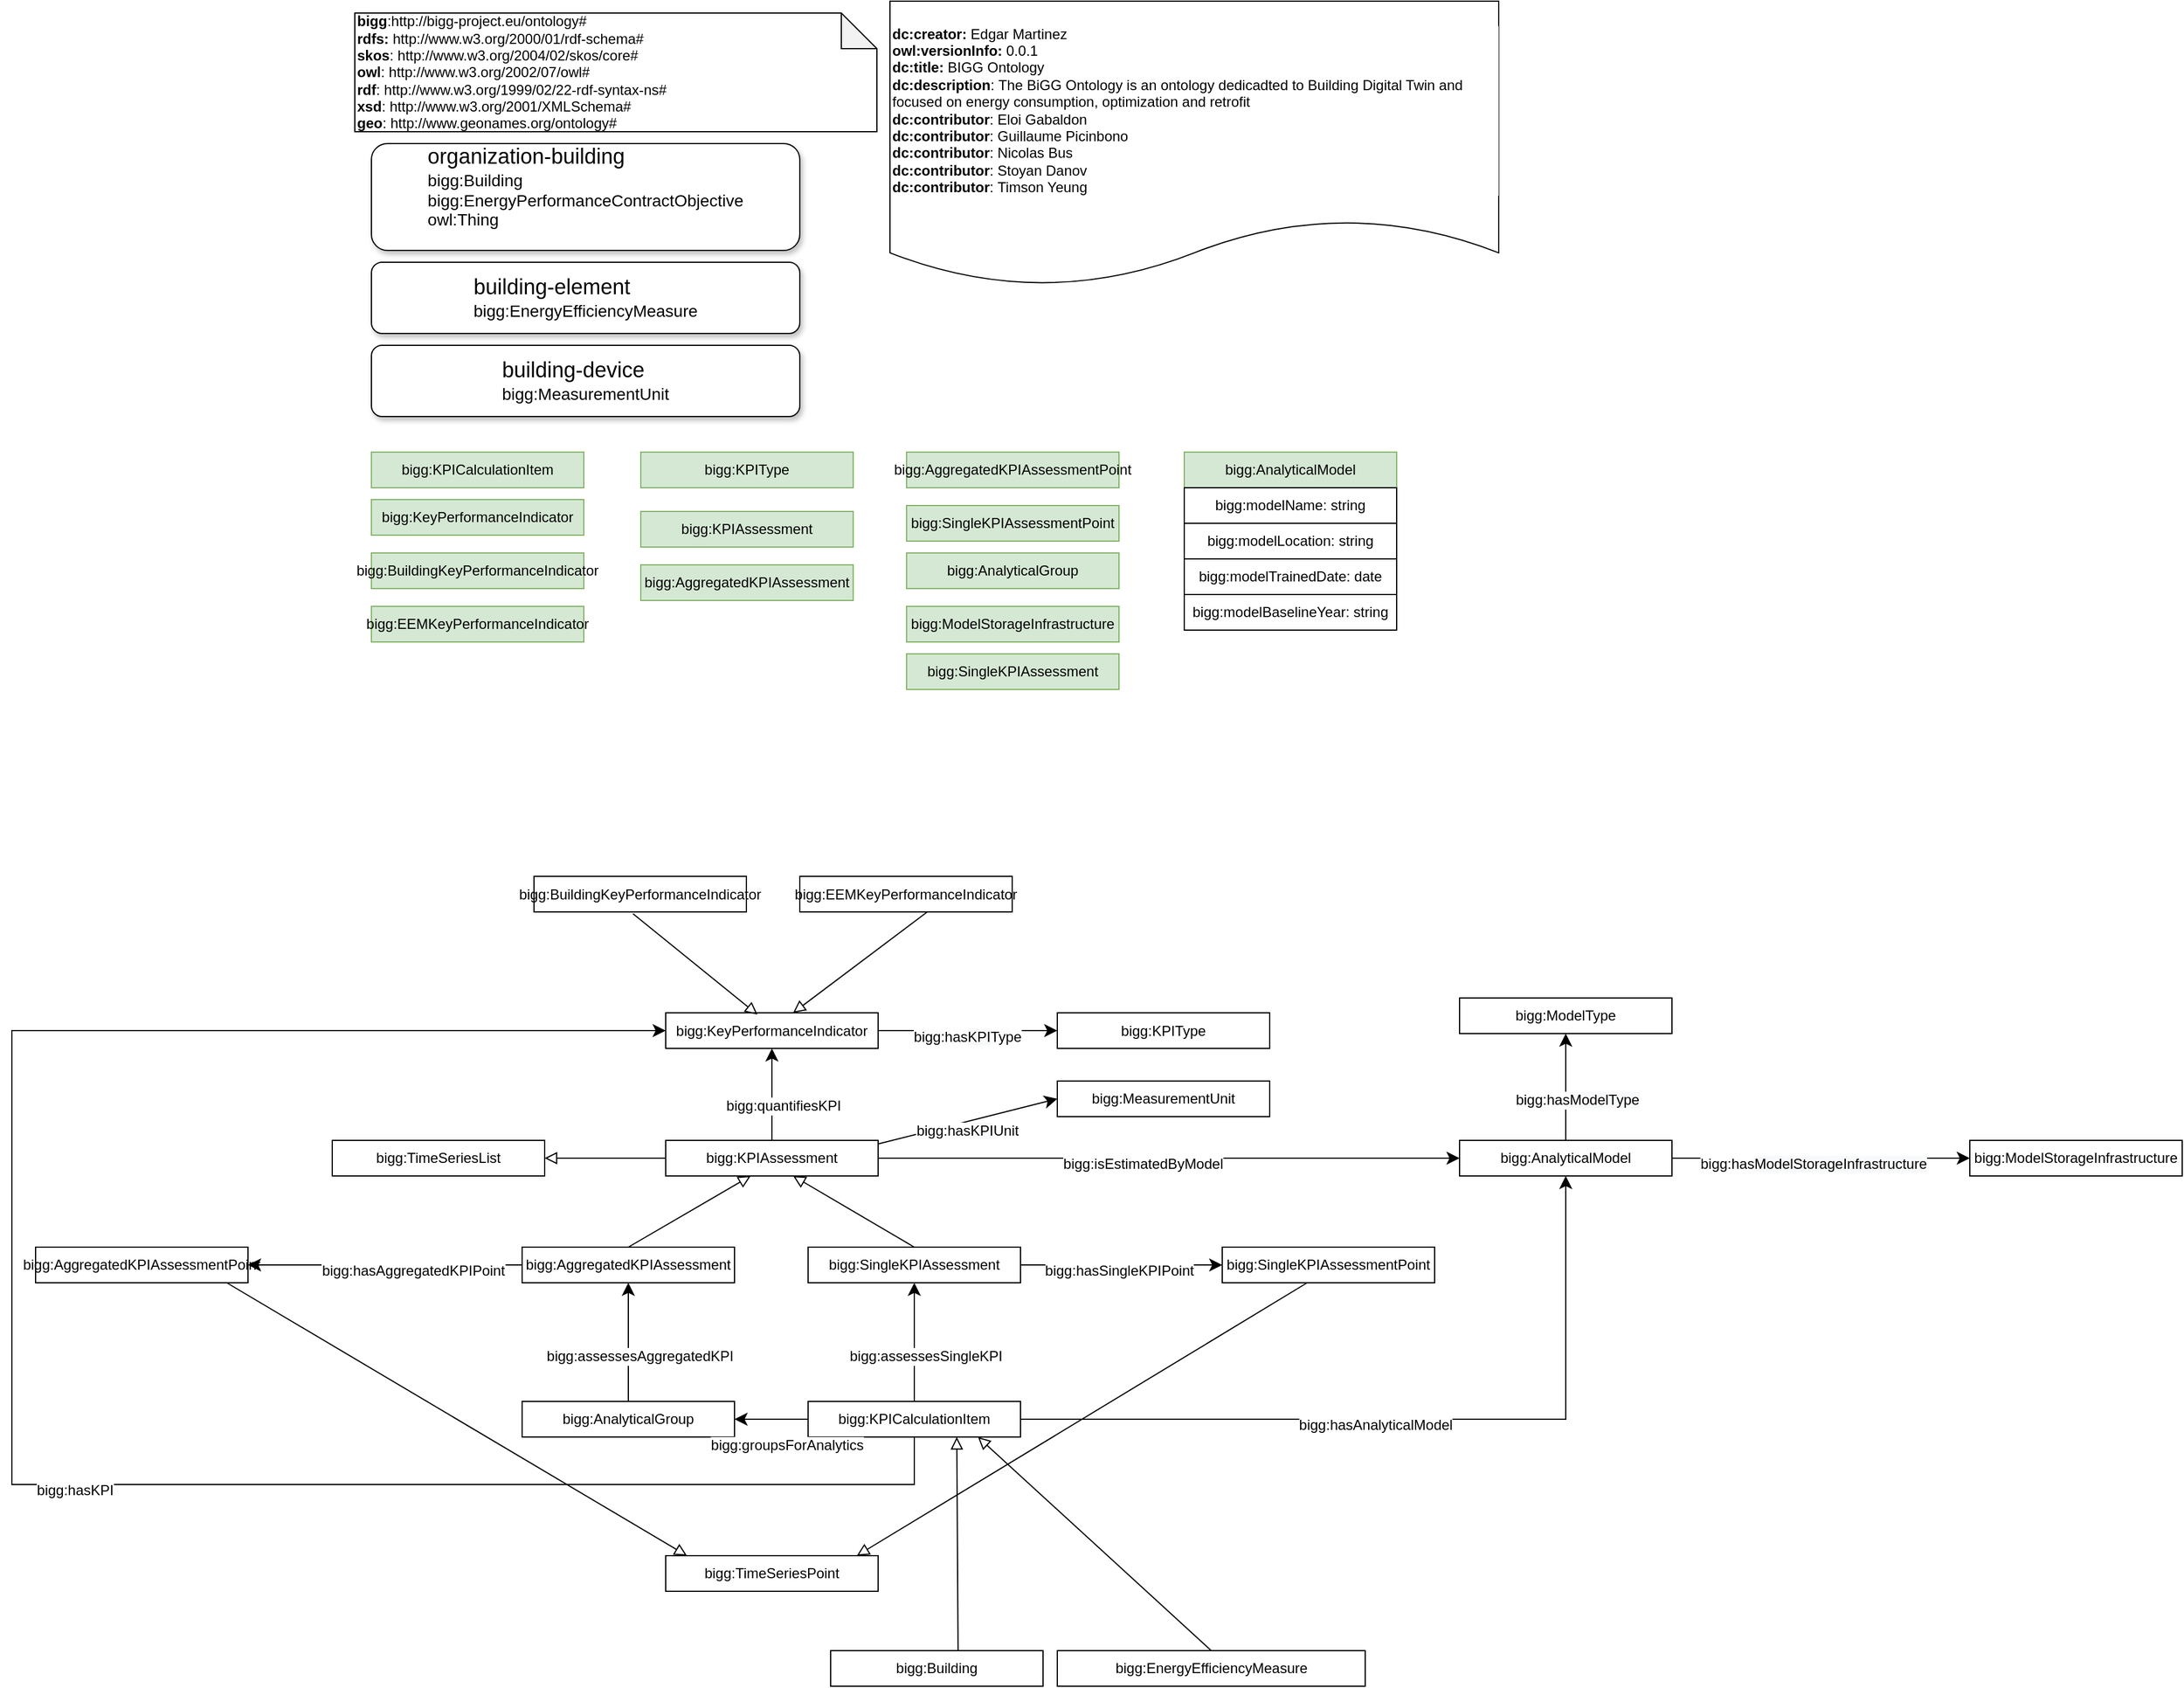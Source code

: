 <mxfile version="20.3.0" type="device"><diagram id="xN5c13emSfbrc5WPA_zT" name="Page-1"><mxGraphModel dx="1933" dy="2021" grid="1" gridSize="10" guides="1" tooltips="1" connect="1" arrows="1" fold="1" page="1" pageScale="1" pageWidth="827" pageHeight="1169" math="0" shadow="0"><root><mxCell id="0"/><mxCell id="1" parent="0"/><mxCell id="2" value="&lt;div&gt;&lt;b&gt;bigg&lt;/b&gt;:http://bigg-project.eu/ontology#&lt;/div&gt;&lt;div&gt;&lt;/div&gt;&lt;b&gt;rdfs:&lt;/b&gt; http://www.w3.org/2000/01/rdf-schema#&lt;br&gt;&lt;div&gt;&lt;span style=&quot;background-color: initial;&quot;&gt;&lt;b&gt;skos&lt;/b&gt;: http://www.w3.org/2004/02/skos/core#&lt;/span&gt;&lt;br&gt;&lt;/div&gt;&lt;div&gt;&lt;b&gt;owl&lt;/b&gt;: http://www.w3.org/2002/07/owl#&lt;/div&gt;&lt;div&gt;&lt;span style=&quot;background-color: initial;&quot;&gt;&lt;b&gt;rdf&lt;/b&gt;: http://www.w3.org/1999/02/22-rdf-syntax-ns#&lt;/span&gt;&lt;br&gt;&lt;/div&gt;&lt;div&gt;&lt;b&gt;xsd&lt;/b&gt;: http://www.w3.org/2001/XMLSchema#&lt;/div&gt;&lt;div&gt;&lt;span style=&quot;background-color: initial;&quot;&gt;&lt;b&gt;geo&lt;/b&gt;: http://www.geonames.org/ontology#&lt;/span&gt;&lt;/div&gt;" style="shape=note;whiteSpace=wrap;html=1;backgroundOutline=1;darkOpacity=0.05;align=left;" parent="1" vertex="1"><mxGeometry x="-51" y="-60" width="440" height="100" as="geometry"/></mxCell><mxCell id="3" value="&lt;div&gt;&lt;b&gt;dc:creator:&lt;/b&gt;&amp;nbsp;Edgar Martinez&lt;/div&gt;&lt;div&gt;&lt;b&gt;owl:versionInfo:&lt;/b&gt; 0.0.1&lt;/div&gt;&lt;div&gt;&lt;b&gt;dc:title:&lt;/b&gt;&amp;nbsp;BIGG Ontology&lt;/div&gt;&lt;div&gt;&lt;b&gt;dc:description&lt;/b&gt;:&amp;nbsp;The BiGG Ontology is an ontology dedicadted to Building Digital Twin and focused on energy consumption, optimization and retrofit&lt;/div&gt;&lt;div&gt;&lt;b&gt;dc:contributor&lt;/b&gt;:&amp;nbsp;Eloi Gabaldon&lt;/div&gt;&lt;div&gt;&lt;b&gt;dc:contributor&lt;/b&gt;:&amp;nbsp;Guillaume Picinbono&lt;br&gt;&lt;/div&gt;&lt;div&gt;&lt;b&gt;dc:contributor&lt;/b&gt;:&amp;nbsp;&lt;span style=&quot;background-color: rgb(255, 255, 255);&quot;&gt;Nicolas Bus&lt;br&gt;&lt;/span&gt;&lt;/div&gt;&lt;div&gt;&lt;span style=&quot;background-color: rgb(255, 255, 255);&quot;&gt;&lt;b&gt;dc:contributor&lt;/b&gt;:&amp;nbsp;Stoyan Danov&lt;br&gt;&lt;/span&gt;&lt;/div&gt;&lt;div&gt;&lt;span style=&quot;background-color: rgb(255, 255, 255);&quot;&gt;&lt;b&gt;dc:contributor&lt;/b&gt;:&amp;nbsp;Timson Yeung&lt;/span&gt;&lt;/div&gt;" style="shape=document;whiteSpace=wrap;html=1;boundedLbl=1;labelBackgroundColor=#ffffff;strokeColor=#000000;fontSize=12;fontColor=#000000;size=0.233;align=left;" parent="1" vertex="1"><mxGeometry x="400" y="-70" width="513" height="240" as="geometry"/></mxCell><mxCell id="48" value="bigg:KPICalculationItem" style="rounded=0;whiteSpace=wrap;html=1;snapToPoint=1;points=[[0.1,0],[0.2,0],[0.3,0],[0.4,0],[0.5,0],[0.6,0],[0.7,0],[0.8,0],[0.9,0],[0,0.1],[0,0.3],[0,0.5],[0,0.7],[0,0.9],[0.1,1],[0.2,1],[0.3,1],[0.4,1],[0.5,1],[0.6,1],[0.7,1],[0.8,1],[0.9,1],[1,0.1],[1,0.3],[1,0.5],[1,0.7],[1,0.9]];fillColor=#d5e8d4;strokeColor=#82b366;" parent="1" vertex="1"><mxGeometry x="-37" y="310.0" width="179" height="30" as="geometry"/></mxCell><mxCell id="138" value="bigg:AnalyticalGroup" style="rounded=0;whiteSpace=wrap;html=1;snapToPoint=1;points=[[0.1,0],[0.2,0],[0.3,0],[0.4,0],[0.5,0],[0.6,0],[0.7,0],[0.8,0],[0.9,0],[0,0.1],[0,0.3],[0,0.5],[0,0.7],[0,0.9],[0.1,1],[0.2,1],[0.3,1],[0.4,1],[0.5,1],[0.6,1],[0.7,1],[0.8,1],[0.9,1],[1,0.1],[1,0.3],[1,0.5],[1,0.7],[1,0.9]];fillColor=#d5e8d4;strokeColor=#82b366;" parent="1" vertex="1"><mxGeometry x="414" y="395" width="179" height="30" as="geometry"/></mxCell><mxCell id="139" value="bigg:KPIAssessment" style="rounded=0;whiteSpace=wrap;html=1;snapToPoint=1;points=[[0.1,0],[0.2,0],[0.3,0],[0.4,0],[0.5,0],[0.6,0],[0.7,0],[0.8,0],[0.9,0],[0,0.1],[0,0.3],[0,0.5],[0,0.7],[0,0.9],[0.1,1],[0.2,1],[0.3,1],[0.4,1],[0.5,1],[0.6,1],[0.7,1],[0.8,1],[0.9,1],[1,0.1],[1,0.3],[1,0.5],[1,0.7],[1,0.9]];fillColor=#d5e8d4;strokeColor=#82b366;" parent="1" vertex="1"><mxGeometry x="190" y="360" width="179" height="30" as="geometry"/></mxCell><mxCell id="140" value="bigg:AggregatedKPIAssessment" style="rounded=0;whiteSpace=wrap;html=1;snapToPoint=1;points=[[0.1,0],[0.2,0],[0.3,0],[0.4,0],[0.5,0],[0.6,0],[0.7,0],[0.8,0],[0.9,0],[0,0.1],[0,0.3],[0,0.5],[0,0.7],[0,0.9],[0.1,1],[0.2,1],[0.3,1],[0.4,1],[0.5,1],[0.6,1],[0.7,1],[0.8,1],[0.9,1],[1,0.1],[1,0.3],[1,0.5],[1,0.7],[1,0.9]];fillColor=#d5e8d4;strokeColor=#82b366;" parent="1" vertex="1"><mxGeometry x="190" y="405" width="179" height="30" as="geometry"/></mxCell><mxCell id="141" value="bigg:SingleKPIAssessment" style="rounded=0;whiteSpace=wrap;html=1;snapToPoint=1;points=[[0.1,0],[0.2,0],[0.3,0],[0.4,0],[0.5,0],[0.6,0],[0.7,0],[0.8,0],[0.9,0],[0,0.1],[0,0.3],[0,0.5],[0,0.7],[0,0.9],[0.1,1],[0.2,1],[0.3,1],[0.4,1],[0.5,1],[0.6,1],[0.7,1],[0.8,1],[0.9,1],[1,0.1],[1,0.3],[1,0.5],[1,0.7],[1,0.9]];fillColor=#d5e8d4;strokeColor=#82b366;" parent="1" vertex="1"><mxGeometry x="414" y="480" width="179" height="30" as="geometry"/></mxCell><mxCell id="142" value="bigg:AggregatedKPIAssessmentPoint" style="rounded=0;whiteSpace=wrap;html=1;snapToPoint=1;points=[[0.1,0],[0.2,0],[0.3,0],[0.4,0],[0.5,0],[0.6,0],[0.7,0],[0.8,0],[0.9,0],[0,0.1],[0,0.3],[0,0.5],[0,0.7],[0,0.9],[0.1,1],[0.2,1],[0.3,1],[0.4,1],[0.5,1],[0.6,1],[0.7,1],[0.8,1],[0.9,1],[1,0.1],[1,0.3],[1,0.5],[1,0.7],[1,0.9]];fillColor=#d5e8d4;strokeColor=#82b366;" parent="1" vertex="1"><mxGeometry x="414" y="310" width="179" height="30" as="geometry"/></mxCell><mxCell id="143" value="bigg:SingleKPIAssessmentPoint" style="rounded=0;whiteSpace=wrap;html=1;snapToPoint=1;points=[[0.1,0],[0.2,0],[0.3,0],[0.4,0],[0.5,0],[0.6,0],[0.7,0],[0.8,0],[0.9,0],[0,0.1],[0,0.3],[0,0.5],[0,0.7],[0,0.9],[0.1,1],[0.2,1],[0.3,1],[0.4,1],[0.5,1],[0.6,1],[0.7,1],[0.8,1],[0.9,1],[1,0.1],[1,0.3],[1,0.5],[1,0.7],[1,0.9]];fillColor=#d5e8d4;strokeColor=#82b366;" parent="1" vertex="1"><mxGeometry x="414" y="355" width="179" height="30" as="geometry"/></mxCell><mxCell id="144" value="bigg:AnalyticalModel" style="rounded=0;whiteSpace=wrap;html=1;snapToPoint=1;points=[[0.1,0],[0.2,0],[0.3,0],[0.4,0],[0.5,0],[0.6,0],[0.7,0],[0.8,0],[0.9,0],[0,0.1],[0,0.3],[0,0.5],[0,0.7],[0,0.9],[0.1,1],[0.2,1],[0.3,1],[0.4,1],[0.5,1],[0.6,1],[0.7,1],[0.8,1],[0.9,1],[1,0.1],[1,0.3],[1,0.5],[1,0.7],[1,0.9]];fillColor=#d5e8d4;strokeColor=#82b366;" parent="1" vertex="1"><mxGeometry x="648" y="310" width="179" height="30" as="geometry"/></mxCell><mxCell id="145" value="bigg:KeyPerformanceIndicator" style="rounded=0;whiteSpace=wrap;html=1;snapToPoint=1;points=[[0.1,0],[0.2,0],[0.3,0],[0.4,0],[0.5,0],[0.6,0],[0.7,0],[0.8,0],[0.9,0],[0,0.1],[0,0.3],[0,0.5],[0,0.7],[0,0.9],[0.1,1],[0.2,1],[0.3,1],[0.4,1],[0.5,1],[0.6,1],[0.7,1],[0.8,1],[0.9,1],[1,0.1],[1,0.3],[1,0.5],[1,0.7],[1,0.9]];fillColor=#d5e8d4;strokeColor=#82b366;" parent="1" vertex="1"><mxGeometry x="-37" y="350" width="179" height="30" as="geometry"/></mxCell><mxCell id="151" value="bigg:KPIType" style="rounded=0;whiteSpace=wrap;html=1;snapToPoint=1;points=[[0.1,0],[0.2,0],[0.3,0],[0.4,0],[0.5,0],[0.6,0],[0.7,0],[0.8,0],[0.9,0],[0,0.1],[0,0.3],[0,0.5],[0,0.7],[0,0.9],[0.1,1],[0.2,1],[0.3,1],[0.4,1],[0.5,1],[0.6,1],[0.7,1],[0.8,1],[0.9,1],[1,0.1],[1,0.3],[1,0.5],[1,0.7],[1,0.9]];fillColor=#d5e8d4;strokeColor=#82b366;" parent="1" vertex="1"><mxGeometry x="190" y="310" width="179" height="30" as="geometry"/></mxCell><mxCell id="152" value="bigg:KeyPerformanceIndicator" style="rounded=0;whiteSpace=wrap;html=1;snapToPoint=1;points=[[0.1,0],[0.2,0],[0.3,0],[0.4,0],[0.5,0],[0.6,0],[0.7,0],[0.8,0],[0.9,0],[0,0.1],[0,0.3],[0,0.5],[0,0.7],[0,0.9],[0.1,1],[0.2,1],[0.3,1],[0.4,1],[0.5,1],[0.6,1],[0.7,1],[0.8,1],[0.9,1],[1,0.1],[1,0.3],[1,0.5],[1,0.7],[1,0.9]];" parent="1" vertex="1"><mxGeometry x="211" y="782.5" width="179" height="30" as="geometry"/></mxCell><mxCell id="153" value="bigg:KPIType" style="rounded=0;whiteSpace=wrap;html=1;snapToPoint=1;points=[[0.1,0],[0.2,0],[0.3,0],[0.4,0],[0.5,0],[0.6,0],[0.7,0],[0.8,0],[0.9,0],[0,0.1],[0,0.3],[0,0.5],[0,0.7],[0,0.9],[0.1,1],[0.2,1],[0.3,1],[0.4,1],[0.5,1],[0.6,1],[0.7,1],[0.8,1],[0.9,1],[1,0.1],[1,0.3],[1,0.5],[1,0.7],[1,0.9]];" parent="1" vertex="1"><mxGeometry x="541" y="782.5" width="179" height="30" as="geometry"/></mxCell><mxCell id="154" value="" style="endArrow=classic;html=1;endSize=8;arcSize=0;rounded=0;entryX=0;entryY=0.5;entryDx=0;entryDy=0;exitX=1;exitY=0.5;exitDx=0;exitDy=0;" parent="1" source="152" target="153" edge="1"><mxGeometry width="50" height="50" relative="1" as="geometry"><mxPoint x="710" y="859.5" as="sourcePoint"/><mxPoint x="841" y="859.5" as="targetPoint"/></mxGeometry></mxCell><mxCell id="155" value="&lt;div&gt;bigg:has&lt;span style=&quot;background-color: rgb(248, 249, 250);&quot;&gt;KPI&lt;/span&gt;Type&lt;/div&gt;" style="text;html=1;align=center;verticalAlign=middle;resizable=0;points=[];labelBackgroundColor=#ffffff;" parent="154" vertex="1" connectable="0"><mxGeometry x="-0.127" relative="1" as="geometry"><mxPoint x="9" y="5" as="offset"/></mxGeometry></mxCell><mxCell id="156" value="bigg:MeasurementUnit" style="rounded=0;whiteSpace=wrap;html=1;snapToPoint=1;points=[[0.1,0],[0.2,0],[0.3,0],[0.4,0],[0.5,0],[0.6,0],[0.7,0],[0.8,0],[0.9,0],[0,0.1],[0,0.3],[0,0.5],[0,0.7],[0,0.9],[0.1,1],[0.2,1],[0.3,1],[0.4,1],[0.5,1],[0.6,1],[0.7,1],[0.8,1],[0.9,1],[1,0.1],[1,0.3],[1,0.5],[1,0.7],[1,0.9]];" parent="1" vertex="1"><mxGeometry x="541" y="840" width="179" height="30" as="geometry"/></mxCell><mxCell id="157" value="" style="endArrow=classic;html=1;endSize=8;arcSize=0;rounded=0;entryX=0;entryY=0.5;entryDx=0;entryDy=0;exitX=1;exitY=0.1;exitDx=0;exitDy=0;" parent="1" source="174" target="156" edge="1"><mxGeometry width="50" height="50" relative="1" as="geometry"><mxPoint x="400.0" y="807.5" as="sourcePoint"/><mxPoint x="551" y="807.5" as="targetPoint"/></mxGeometry></mxCell><mxCell id="158" value="&lt;div&gt;bigg:has&lt;span style=&quot;background-color: rgb(248, 249, 250);&quot;&gt;KPI&lt;/span&gt;Unit&lt;/div&gt;" style="text;html=1;align=center;verticalAlign=middle;resizable=0;points=[];labelBackgroundColor=#ffffff;" parent="157" vertex="1" connectable="0"><mxGeometry x="-0.127" relative="1" as="geometry"><mxPoint x="9" y="5" as="offset"/></mxGeometry></mxCell><mxCell id="173" value="bigg:TimeSeriesList" style="rounded=0;whiteSpace=wrap;html=1;snapToPoint=1;points=[[0.1,0],[0.2,0],[0.3,0],[0.4,0],[0.5,0],[0.6,0],[0.7,0],[0.8,0],[0.9,0],[0,0.1],[0,0.3],[0,0.5],[0,0.7],[0,0.9],[0.1,1],[0.2,1],[0.3,1],[0.4,1],[0.5,1],[0.6,1],[0.7,1],[0.8,1],[0.9,1],[1,0.1],[1,0.3],[1,0.5],[1,0.7],[1,0.9]];" parent="1" vertex="1"><mxGeometry x="-70" y="890.0" width="179" height="30" as="geometry"/></mxCell><mxCell id="174" value="bigg:KPIAssessment" style="rounded=0;whiteSpace=wrap;html=1;snapToPoint=1;points=[[0.1,0],[0.2,0],[0.3,0],[0.4,0],[0.5,0],[0.6,0],[0.7,0],[0.8,0],[0.9,0],[0,0.1],[0,0.3],[0,0.5],[0,0.7],[0,0.9],[0.1,1],[0.2,1],[0.3,1],[0.4,1],[0.5,1],[0.6,1],[0.7,1],[0.8,1],[0.9,1],[1,0.1],[1,0.3],[1,0.5],[1,0.7],[1,0.9]];" parent="1" vertex="1"><mxGeometry x="211" y="890" width="179" height="30" as="geometry"/></mxCell><mxCell id="175" value="" style="endArrow=block;html=1;fontColor=#000099;exitX=0;exitY=0.5;exitDx=0;exitDy=0;endFill=0;entryX=1;entryY=0.5;entryDx=0;entryDy=0;endSize=8;arcSize=0;rounded=0;" parent="1" source="174" target="173" edge="1"><mxGeometry width="50" height="50" relative="1" as="geometry"><mxPoint x="1009.5" y="820" as="sourcePoint"/><mxPoint x="471.5" y="810" as="targetPoint"/></mxGeometry></mxCell><mxCell id="176" value="" style="endArrow=classic;html=1;endSize=8;arcSize=0;rounded=0;entryX=0.5;entryY=1;entryDx=0;entryDy=0;exitX=0.5;exitY=0;exitDx=0;exitDy=0;" parent="1" source="174" target="152" edge="1"><mxGeometry width="50" height="50" relative="1" as="geometry"><mxPoint x="400" y="807.5" as="sourcePoint"/><mxPoint x="551" y="722.5" as="targetPoint"/></mxGeometry></mxCell><mxCell id="177" value="&lt;div&gt;bigg:quantifiesKPI&lt;/div&gt;" style="text;html=1;align=center;verticalAlign=middle;resizable=0;points=[];labelBackgroundColor=#ffffff;" parent="176" vertex="1" connectable="0"><mxGeometry x="-0.127" relative="1" as="geometry"><mxPoint x="9" y="5" as="offset"/></mxGeometry></mxCell><mxCell id="178" value="bigg:BuildingKeyPerformanceIndicator" style="rounded=0;whiteSpace=wrap;html=1;snapToPoint=1;points=[[0.1,0],[0.2,0],[0.3,0],[0.4,0],[0.5,0],[0.6,0],[0.7,0],[0.8,0],[0.9,0],[0,0.1],[0,0.3],[0,0.5],[0,0.7],[0,0.9],[0.1,1],[0.2,1],[0.3,1],[0.4,1],[0.5,1],[0.6,1],[0.7,1],[0.8,1],[0.9,1],[1,0.1],[1,0.3],[1,0.5],[1,0.7],[1,0.9]];fillColor=#d5e8d4;strokeColor=#82b366;" parent="1" vertex="1"><mxGeometry x="-37" y="395" width="179" height="30" as="geometry"/></mxCell><mxCell id="179" value="bigg:EEMKeyPerformanceIndicator" style="rounded=0;whiteSpace=wrap;html=1;snapToPoint=1;points=[[0.1,0],[0.2,0],[0.3,0],[0.4,0],[0.5,0],[0.6,0],[0.7,0],[0.8,0],[0.9,0],[0,0.1],[0,0.3],[0,0.5],[0,0.7],[0,0.9],[0.1,1],[0.2,1],[0.3,1],[0.4,1],[0.5,1],[0.6,1],[0.7,1],[0.8,1],[0.9,1],[1,0.1],[1,0.3],[1,0.5],[1,0.7],[1,0.9]];fillColor=#d5e8d4;strokeColor=#82b366;" parent="1" vertex="1"><mxGeometry x="-37" y="440" width="179" height="30" as="geometry"/></mxCell><mxCell id="180" value="bigg:BuildingKeyPerformanceIndicator" style="rounded=0;whiteSpace=wrap;html=1;snapToPoint=1;points=[[0.1,0],[0.2,0],[0.3,0],[0.4,0],[0.5,0],[0.6,0],[0.7,0],[0.8,0],[0.9,0],[0,0.1],[0,0.3],[0,0.5],[0,0.7],[0,0.9],[0.1,1],[0.2,1],[0.3,1],[0.4,1],[0.5,1],[0.6,1],[0.7,1],[0.8,1],[0.9,1],[1,0.1],[1,0.3],[1,0.5],[1,0.7],[1,0.9]];" parent="1" vertex="1"><mxGeometry x="100" y="667.5" width="179" height="30" as="geometry"/></mxCell><mxCell id="181" value="bigg:EEMKeyPerformanceIndicator" style="rounded=0;whiteSpace=wrap;html=1;snapToPoint=1;points=[[0.1,0],[0.2,0],[0.3,0],[0.4,0],[0.5,0],[0.6,0],[0.7,0],[0.8,0],[0.9,0],[0,0.1],[0,0.3],[0,0.5],[0,0.7],[0,0.9],[0.1,1],[0.2,1],[0.3,1],[0.4,1],[0.5,1],[0.6,1],[0.7,1],[0.8,1],[0.9,1],[1,0.1],[1,0.3],[1,0.5],[1,0.7],[1,0.9]];" parent="1" vertex="1"><mxGeometry x="324" y="667.5" width="179" height="30" as="geometry"/></mxCell><mxCell id="182" value="" style="endArrow=block;html=1;fontColor=#000099;exitX=0.466;exitY=1.05;exitDx=0;exitDy=0;endFill=0;entryX=0.432;entryY=0.05;entryDx=0;entryDy=0;endSize=8;arcSize=0;rounded=0;exitPerimeter=0;entryPerimeter=0;" parent="1" source="180" target="152" edge="1"><mxGeometry width="50" height="50" relative="1" as="geometry"><mxPoint x="221" y="915" as="sourcePoint"/><mxPoint x="119.0" y="915" as="targetPoint"/></mxGeometry></mxCell><mxCell id="183" value="" style="endArrow=block;html=1;fontColor=#000099;exitX=0.6;exitY=1;exitDx=0;exitDy=0;endFill=0;entryX=0.6;entryY=0;entryDx=0;entryDy=0;endSize=8;arcSize=0;rounded=0;" parent="1" source="181" target="152" edge="1"><mxGeometry width="50" height="50" relative="1" as="geometry"><mxPoint x="193.414" y="709" as="sourcePoint"/><mxPoint x="298.328" y="794" as="targetPoint"/></mxGeometry></mxCell><mxCell id="184" value="bigg:AggregatedKPIAssessmentPoint" style="rounded=0;whiteSpace=wrap;html=1;snapToPoint=1;points=[[0.1,0],[0.2,0],[0.3,0],[0.4,0],[0.5,0],[0.6,0],[0.7,0],[0.8,0],[0.9,0],[0,0.1],[0,0.3],[0,0.5],[0,0.7],[0,0.9],[0.1,1],[0.2,1],[0.3,1],[0.4,1],[0.5,1],[0.6,1],[0.7,1],[0.8,1],[0.9,1],[1,0.1],[1,0.3],[1,0.5],[1,0.7],[1,0.9]];" parent="1" vertex="1"><mxGeometry x="-320" y="980" width="179" height="30" as="geometry"/></mxCell><mxCell id="185" value="bigg:SingleKPIAssessmentPoint" style="rounded=0;whiteSpace=wrap;html=1;snapToPoint=1;points=[[0.1,0],[0.2,0],[0.3,0],[0.4,0],[0.5,0],[0.6,0],[0.7,0],[0.8,0],[0.9,0],[0,0.1],[0,0.3],[0,0.5],[0,0.7],[0,0.9],[0.1,1],[0.2,1],[0.3,1],[0.4,1],[0.5,1],[0.6,1],[0.7,1],[0.8,1],[0.9,1],[1,0.1],[1,0.3],[1,0.5],[1,0.7],[1,0.9]];" parent="1" vertex="1"><mxGeometry x="680" y="980" width="179" height="30" as="geometry"/></mxCell><mxCell id="186" value="" style="endArrow=block;html=1;fontColor=#000099;endFill=0;entryX=0.4;entryY=1;entryDx=0;entryDy=0;endSize=8;arcSize=0;rounded=0;exitX=0.5;exitY=0;exitDx=0;exitDy=0;" parent="1" source="194" target="174" edge="1"><mxGeometry width="50" height="50" relative="1" as="geometry"><mxPoint x="190" y="970" as="sourcePoint"/><mxPoint x="298.328" y="794" as="targetPoint"/></mxGeometry></mxCell><mxCell id="187" value="" style="endArrow=block;html=1;fontColor=#000099;endFill=0;entryX=0.6;entryY=1;entryDx=0;entryDy=0;endSize=8;arcSize=0;rounded=0;exitX=0.5;exitY=0;exitDx=0;exitDy=0;" parent="1" source="195" target="174" edge="1"><mxGeometry width="50" height="50" relative="1" as="geometry"><mxPoint x="440" y="970" as="sourcePoint"/><mxPoint x="292.6" y="930" as="targetPoint"/></mxGeometry></mxCell><mxCell id="188" value="bigg:AnalyticalModel" style="rounded=0;whiteSpace=wrap;html=1;snapToPoint=1;points=[[0.1,0],[0.2,0],[0.3,0],[0.4,0],[0.5,0],[0.6,0],[0.7,0],[0.8,0],[0.9,0],[0,0.1],[0,0.3],[0,0.5],[0,0.7],[0,0.9],[0.1,1],[0.2,1],[0.3,1],[0.4,1],[0.5,1],[0.6,1],[0.7,1],[0.8,1],[0.9,1],[1,0.1],[1,0.3],[1,0.5],[1,0.7],[1,0.9]];" parent="1" vertex="1"><mxGeometry x="880" y="890" width="179" height="30" as="geometry"/></mxCell><mxCell id="189" value="" style="endArrow=classic;html=1;endSize=8;arcSize=0;rounded=0;entryX=0;entryY=0.5;entryDx=0;entryDy=0;exitX=1;exitY=0.5;exitDx=0;exitDy=0;" parent="1" source="174" target="188" edge="1"><mxGeometry width="50" height="50" relative="1" as="geometry"><mxPoint x="400" y="807.5" as="sourcePoint"/><mxPoint x="551" y="807.5" as="targetPoint"/></mxGeometry></mxCell><mxCell id="190" value="&lt;div&gt;bigg:isEstimatedByModel&lt;/div&gt;" style="text;html=1;align=center;verticalAlign=middle;resizable=0;points=[];labelBackgroundColor=#ffffff;" parent="189" vertex="1" connectable="0"><mxGeometry x="-0.127" relative="1" as="geometry"><mxPoint x="9" y="5" as="offset"/></mxGeometry></mxCell><mxCell id="191" value="bigg:KPICalculationItem" style="rounded=0;whiteSpace=wrap;html=1;snapToPoint=1;points=[[0.1,0],[0.2,0],[0.3,0],[0.4,0],[0.5,0],[0.6,0],[0.7,0],[0.8,0],[0.9,0],[0,0.1],[0,0.3],[0,0.5],[0,0.7],[0,0.9],[0.1,1],[0.2,1],[0.3,1],[0.4,1],[0.5,1],[0.6,1],[0.7,1],[0.8,1],[0.9,1],[1,0.1],[1,0.3],[1,0.5],[1,0.7],[1,0.9]];" parent="1" vertex="1"><mxGeometry x="331" y="1110" width="179" height="30" as="geometry"/></mxCell><mxCell id="192" value="" style="endArrow=classic;html=1;endSize=8;arcSize=0;rounded=0;exitX=0.5;exitY=0;exitDx=0;exitDy=0;entryX=0.5;entryY=1;entryDx=0;entryDy=0;" parent="1" source="191" target="195" edge="1"><mxGeometry width="50" height="50" relative="1" as="geometry"><mxPoint x="400" y="915" as="sourcePoint"/><mxPoint x="460" y="1050" as="targetPoint"/></mxGeometry></mxCell><mxCell id="193" value="&lt;div&gt;bigg:assessesSingleKPI&lt;/div&gt;" style="text;html=1;align=center;verticalAlign=middle;resizable=0;points=[];labelBackgroundColor=#ffffff;" parent="192" vertex="1" connectable="0"><mxGeometry x="-0.127" relative="1" as="geometry"><mxPoint x="9" y="5" as="offset"/></mxGeometry></mxCell><mxCell id="194" value="bigg:AggregatedKPIAssessment" style="rounded=0;whiteSpace=wrap;html=1;snapToPoint=1;points=[[0.1,0],[0.2,0],[0.3,0],[0.4,0],[0.5,0],[0.6,0],[0.7,0],[0.8,0],[0.9,0],[0,0.1],[0,0.3],[0,0.5],[0,0.7],[0,0.9],[0.1,1],[0.2,1],[0.3,1],[0.4,1],[0.5,1],[0.6,1],[0.7,1],[0.8,1],[0.9,1],[1,0.1],[1,0.3],[1,0.5],[1,0.7],[1,0.9]];" parent="1" vertex="1"><mxGeometry x="90" y="980" width="179" height="30" as="geometry"/></mxCell><mxCell id="195" value="bigg:SingleKPIAssessment" style="rounded=0;whiteSpace=wrap;html=1;snapToPoint=1;points=[[0.1,0],[0.2,0],[0.3,0],[0.4,0],[0.5,0],[0.6,0],[0.7,0],[0.8,0],[0.9,0],[0,0.1],[0,0.3],[0,0.5],[0,0.7],[0,0.9],[0.1,1],[0.2,1],[0.3,1],[0.4,1],[0.5,1],[0.6,1],[0.7,1],[0.8,1],[0.9,1],[1,0.1],[1,0.3],[1,0.5],[1,0.7],[1,0.9]];" parent="1" vertex="1"><mxGeometry x="331" y="980" width="179" height="30" as="geometry"/></mxCell><mxCell id="196" value="" style="endArrow=classic;html=1;endSize=8;arcSize=0;rounded=0;entryX=0;entryY=0.5;entryDx=0;entryDy=0;exitX=1;exitY=0.5;exitDx=0;exitDy=0;" parent="1" source="195" target="185" edge="1"><mxGeometry width="50" height="50" relative="1" as="geometry"><mxPoint x="400" y="915" as="sourcePoint"/><mxPoint x="660" y="915" as="targetPoint"/></mxGeometry></mxCell><mxCell id="197" value="&lt;div&gt;bigg:hasSingleKPIPoint&lt;/div&gt;" style="text;html=1;align=center;verticalAlign=middle;resizable=0;points=[];labelBackgroundColor=#ffffff;" parent="196" vertex="1" connectable="0"><mxGeometry x="-0.127" relative="1" as="geometry"><mxPoint x="9" y="5" as="offset"/></mxGeometry></mxCell><mxCell id="198" value="" style="endArrow=classic;html=1;endSize=8;arcSize=0;rounded=0;entryX=1;entryY=0.5;entryDx=0;entryDy=0;exitX=0;exitY=0.5;exitDx=0;exitDy=0;" parent="1" source="194" target="184" edge="1"><mxGeometry width="50" height="50" relative="1" as="geometry"><mxPoint x="520" y="1005" as="sourcePoint"/><mxPoint x="690" y="1005" as="targetPoint"/></mxGeometry></mxCell><mxCell id="199" value="&lt;div&gt;bigg:hasAggregatedKPIPoint&lt;/div&gt;" style="text;html=1;align=center;verticalAlign=middle;resizable=0;points=[];labelBackgroundColor=#ffffff;" parent="198" vertex="1" connectable="0"><mxGeometry x="-0.127" relative="1" as="geometry"><mxPoint x="9" y="5" as="offset"/></mxGeometry></mxCell><mxCell id="200" value="bigg:TimeSeriesPoint" style="rounded=0;whiteSpace=wrap;html=1;snapToPoint=1;points=[[0.1,0],[0.2,0],[0.3,0],[0.4,0],[0.5,0],[0.6,0],[0.7,0],[0.8,0],[0.9,0],[0,0.1],[0,0.3],[0,0.5],[0,0.7],[0,0.9],[0.1,1],[0.2,1],[0.3,1],[0.4,1],[0.5,1],[0.6,1],[0.7,1],[0.8,1],[0.9,1],[1,0.1],[1,0.3],[1,0.5],[1,0.7],[1,0.9]];" parent="1" vertex="1"><mxGeometry x="211" y="1240" width="179" height="30" as="geometry"/></mxCell><mxCell id="201" value="" style="endArrow=block;html=1;fontColor=#000099;endFill=0;entryX=0.9;entryY=0;entryDx=0;entryDy=0;endSize=8;arcSize=0;rounded=0;exitX=0.4;exitY=1;exitDx=0;exitDy=0;" parent="1" source="185" target="200" edge="1"><mxGeometry width="50" height="50" relative="1" as="geometry"><mxPoint x="430.5" y="990" as="sourcePoint"/><mxPoint x="328.4" y="930" as="targetPoint"/></mxGeometry></mxCell><mxCell id="202" value="" style="endArrow=block;html=1;fontColor=#000099;endFill=0;entryX=0.1;entryY=0;entryDx=0;entryDy=0;endSize=8;arcSize=0;rounded=0;exitX=0.9;exitY=1;exitDx=0;exitDy=0;" parent="1" source="184" target="200" edge="1"><mxGeometry width="50" height="50" relative="1" as="geometry"><mxPoint x="774.13" y="989.82" as="sourcePoint"/><mxPoint x="513.5" y="870" as="targetPoint"/></mxGeometry></mxCell><mxCell id="203" value="bigg:AnalyticalGroup" style="rounded=0;whiteSpace=wrap;html=1;snapToPoint=1;points=[[0.1,0],[0.2,0],[0.3,0],[0.4,0],[0.5,0],[0.6,0],[0.7,0],[0.8,0],[0.9,0],[0,0.1],[0,0.3],[0,0.5],[0,0.7],[0,0.9],[0.1,1],[0.2,1],[0.3,1],[0.4,1],[0.5,1],[0.6,1],[0.7,1],[0.8,1],[0.9,1],[1,0.1],[1,0.3],[1,0.5],[1,0.7],[1,0.9]];" parent="1" vertex="1"><mxGeometry x="90" y="1110" width="179" height="30" as="geometry"/></mxCell><mxCell id="204" value="" style="endArrow=classic;html=1;endSize=8;arcSize=0;rounded=0;entryX=1;entryY=0.5;entryDx=0;entryDy=0;exitX=0;exitY=0.5;exitDx=0;exitDy=0;" parent="1" source="191" target="203" edge="1"><mxGeometry width="50" height="50" relative="1" as="geometry"><mxPoint x="330" y="1130" as="sourcePoint"/><mxPoint x="430.5" y="1020" as="targetPoint"/></mxGeometry></mxCell><mxCell id="205" value="&lt;div&gt;bigg:groupsForAnalytics&lt;/div&gt;" style="text;html=1;align=center;verticalAlign=middle;resizable=0;points=[];labelBackgroundColor=#ffffff;" parent="204" vertex="1" connectable="0"><mxGeometry x="-0.127" relative="1" as="geometry"><mxPoint x="9" y="22" as="offset"/></mxGeometry></mxCell><mxCell id="206" value="" style="endArrow=classic;html=1;endSize=8;arcSize=0;rounded=0;exitX=0.5;exitY=0;exitDx=0;exitDy=0;entryX=0.5;entryY=1;entryDx=0;entryDy=0;" parent="1" source="203" target="194" edge="1"><mxGeometry width="50" height="50" relative="1" as="geometry"><mxPoint x="188.17" y="1110" as="sourcePoint"/><mxPoint x="188.17" y="1010" as="targetPoint"/></mxGeometry></mxCell><mxCell id="207" value="&lt;div&gt;bigg:assessesAggregatedKPI&lt;/div&gt;" style="text;html=1;align=center;verticalAlign=middle;resizable=0;points=[];labelBackgroundColor=#ffffff;" parent="206" vertex="1" connectable="0"><mxGeometry x="-0.127" relative="1" as="geometry"><mxPoint x="9" y="5" as="offset"/></mxGeometry></mxCell><mxCell id="208" value="" style="endArrow=classic;html=1;endSize=8;arcSize=0;rounded=0;exitX=1;exitY=0.5;exitDx=0;exitDy=0;edgeStyle=orthogonalEdgeStyle;entryX=0.5;entryY=1;entryDx=0;entryDy=0;" parent="1" source="191" target="188" edge="1"><mxGeometry width="50" height="50" relative="1" as="geometry"><mxPoint x="400" y="915" as="sourcePoint"/><mxPoint x="940" y="1120" as="targetPoint"/></mxGeometry></mxCell><mxCell id="209" value="&lt;div&gt;bigg:hasAnalyticalModel&lt;/div&gt;" style="text;html=1;align=center;verticalAlign=middle;resizable=0;points=[];labelBackgroundColor=#ffffff;" parent="208" vertex="1" connectable="0"><mxGeometry x="-0.127" relative="1" as="geometry"><mxPoint x="9" y="5" as="offset"/></mxGeometry></mxCell><mxCell id="210" value="" style="endArrow=classic;html=1;endSize=8;arcSize=0;rounded=0;exitX=0.5;exitY=1;exitDx=0;exitDy=0;edgeStyle=orthogonalEdgeStyle;entryX=0;entryY=0.5;entryDx=0;entryDy=0;" parent="1" source="191" target="152" edge="1"><mxGeometry width="50" height="50" relative="1" as="geometry"><mxPoint x="520" y="1135" as="sourcePoint"/><mxPoint x="979.5" y="930" as="targetPoint"/><Array as="points"><mxPoint x="421" y="1180"/><mxPoint x="-340" y="1180"/><mxPoint x="-340" y="798"/></Array></mxGeometry></mxCell><mxCell id="211" value="&lt;div&gt;bigg:hasKPI&lt;/div&gt;" style="text;html=1;align=center;verticalAlign=middle;resizable=0;points=[];labelBackgroundColor=#ffffff;" parent="210" vertex="1" connectable="0"><mxGeometry x="-0.127" relative="1" as="geometry"><mxPoint x="9" y="5" as="offset"/></mxGeometry></mxCell><mxCell id="212" value="bigg:Building" style="rounded=0;whiteSpace=wrap;html=1;snapToPoint=1;points=[[0.1,0],[0.2,0],[0.3,0],[0.4,0],[0.5,0],[0.6,0],[0.7,0],[0.8,0],[0.9,0],[0,0.1],[0,0.3],[0,0.5],[0,0.7],[0,0.9],[0.1,1],[0.2,1],[0.3,1],[0.4,1],[0.5,1],[0.6,1],[0.7,1],[0.8,1],[0.9,1],[1,0.1],[1,0.3],[1,0.5],[1,0.7],[1,0.9]];" parent="1" vertex="1"><mxGeometry x="350" y="1320" width="179" height="30" as="geometry"/></mxCell><mxCell id="213" value="bigg:EnergyEfficiencyMeasure" style="rounded=0;whiteSpace=wrap;html=1;snapToPoint=1;points=[[0.1,0],[0.2,0],[0.3,0],[0.4,0],[0.5,0],[0.6,0],[0.7,0],[0.8,0],[0.9,0],[0,0.1],[0,0.3],[0,0.5],[0,0.7],[0,0.9],[0.1,1],[0.2,1],[0.3,1],[0.4,1],[0.5,1],[0.6,1],[0.7,1],[0.8,1],[0.9,1],[1,0.1],[1,0.3],[1,0.5],[1,0.7],[1,0.9]];" parent="1" vertex="1"><mxGeometry x="541" y="1320" width="259.5" height="30" as="geometry"/></mxCell><mxCell id="214" value="" style="endArrow=block;html=1;fontColor=#000099;endFill=0;entryX=0.8;entryY=1;entryDx=0;entryDy=0;endSize=8;arcSize=0;rounded=0;exitX=0.5;exitY=0;exitDx=0;exitDy=0;" parent="1" source="213" target="191" edge="1"><mxGeometry width="50" height="50" relative="1" as="geometry"><mxPoint x="761.6" y="1020" as="sourcePoint"/><mxPoint x="382.1" y="1250" as="targetPoint"/></mxGeometry></mxCell><mxCell id="215" value="" style="endArrow=block;html=1;fontColor=#000099;endFill=0;entryX=0.7;entryY=1;entryDx=0;entryDy=0;endSize=8;arcSize=0;rounded=0;exitX=0.6;exitY=0;exitDx=0;exitDy=0;" parent="1" source="212" target="191" edge="1"><mxGeometry width="50" height="50" relative="1" as="geometry"><mxPoint x="680.75" y="1330" as="sourcePoint"/><mxPoint x="484.2" y="1150" as="targetPoint"/></mxGeometry></mxCell><mxCell id="216" value="&lt;div style=&quot;text-align: left;&quot;&gt;&lt;span style=&quot;background-color: initial;&quot;&gt;&lt;font style=&quot;font-size: 18px;&quot;&gt;organization-building&lt;/font&gt;&amp;nbsp;&lt;/span&gt;&lt;/div&gt;&lt;div style=&quot;text-align: left;&quot;&gt;&lt;span style=&quot;background-color: initial;&quot;&gt;bigg:Building&lt;/span&gt;&lt;br&gt;&lt;/div&gt;&lt;div style=&quot;text-align: left;&quot;&gt;bigg:EnergyPerformanceContractObjective&lt;/div&gt;&lt;div style=&quot;text-align: left;&quot;&gt;owl:Thing&lt;/div&gt;&lt;div style=&quot;text-align: left;&quot;&gt;&lt;br&gt;&lt;/div&gt;&lt;div style=&quot;text-align: justify;&quot;&gt;&lt;/div&gt;" style="rounded=1;whiteSpace=wrap;html=1;shadow=1;fontSize=14;" parent="1" vertex="1"><mxGeometry x="-37" y="50" width="361" height="90" as="geometry"/></mxCell><mxCell id="217" value="&lt;div style=&quot;text-align: left;&quot;&gt;&lt;span style=&quot;background-color: initial;&quot;&gt;&lt;font style=&quot;font-size: 18px;&quot;&gt;building-element&lt;/font&gt;&amp;nbsp;&lt;/span&gt;&lt;/div&gt;&lt;div style=&quot;text-align: left;&quot;&gt;&lt;span style=&quot;background-color: initial;&quot;&gt;bigg:EnergyEfficiencyMeasure&lt;/span&gt;&lt;/div&gt;&lt;div style=&quot;text-align: justify;&quot;&gt;&lt;/div&gt;" style="rounded=1;whiteSpace=wrap;html=1;shadow=1;fontSize=14;" parent="1" vertex="1"><mxGeometry x="-37" y="150" width="361" height="60" as="geometry"/></mxCell><mxCell id="219" value="&lt;div style=&quot;text-align: left;&quot;&gt;&lt;span style=&quot;background-color: initial;&quot;&gt;&lt;font style=&quot;font-size: 18px;&quot;&gt;building-device&lt;/font&gt;&amp;nbsp;&lt;/span&gt;&lt;/div&gt;&lt;div style=&quot;text-align: left;&quot;&gt;&lt;span style=&quot;background-color: initial;&quot;&gt;bigg:MeasurementUnit&lt;/span&gt;&lt;/div&gt;&lt;div style=&quot;text-align: justify;&quot;&gt;&lt;/div&gt;" style="rounded=1;whiteSpace=wrap;html=1;shadow=1;fontSize=14;" parent="1" vertex="1"><mxGeometry x="-37" y="220" width="361" height="60" as="geometry"/></mxCell><mxCell id="221" value="bigg:ModelStorageInfrastructure" style="rounded=0;whiteSpace=wrap;html=1;snapToPoint=1;points=[[0.1,0],[0.2,0],[0.3,0],[0.4,0],[0.5,0],[0.6,0],[0.7,0],[0.8,0],[0.9,0],[0,0.1],[0,0.3],[0,0.5],[0,0.7],[0,0.9],[0.1,1],[0.2,1],[0.3,1],[0.4,1],[0.5,1],[0.6,1],[0.7,1],[0.8,1],[0.9,1],[1,0.1],[1,0.3],[1,0.5],[1,0.7],[1,0.9]];fillColor=#d5e8d4;strokeColor=#82b366;" parent="1" vertex="1"><mxGeometry x="414" y="440.0" width="179" height="30" as="geometry"/></mxCell><mxCell id="222" value="bigg:ModelStorageInfrastructure" style="rounded=0;whiteSpace=wrap;html=1;snapToPoint=1;points=[[0.1,0],[0.2,0],[0.3,0],[0.4,0],[0.5,0],[0.6,0],[0.7,0],[0.8,0],[0.9,0],[0,0.1],[0,0.3],[0,0.5],[0,0.7],[0,0.9],[0.1,1],[0.2,1],[0.3,1],[0.4,1],[0.5,1],[0.6,1],[0.7,1],[0.8,1],[0.9,1],[1,0.1],[1,0.3],[1,0.5],[1,0.7],[1,0.9]];" parent="1" vertex="1"><mxGeometry x="1310" y="890.0" width="179" height="30" as="geometry"/></mxCell><mxCell id="223" value="" style="endArrow=classic;html=1;endSize=8;arcSize=0;rounded=0;entryX=0;entryY=0.5;entryDx=0;entryDy=0;exitX=1;exitY=0.5;exitDx=0;exitDy=0;" parent="1" source="188" target="222" edge="1"><mxGeometry width="50" height="50" relative="1" as="geometry"><mxPoint x="400" y="807.5" as="sourcePoint"/><mxPoint x="551" y="807.5" as="targetPoint"/></mxGeometry></mxCell><mxCell id="224" value="&lt;div&gt;bigg:has&lt;span style=&quot;background-color: rgb(248, 249, 250);&quot;&gt;ModelStorageInfrastructure&lt;/span&gt;&lt;/div&gt;" style="text;html=1;align=center;verticalAlign=middle;resizable=0;points=[];labelBackgroundColor=#ffffff;" parent="223" vertex="1" connectable="0"><mxGeometry x="-0.127" relative="1" as="geometry"><mxPoint x="9" y="5" as="offset"/></mxGeometry></mxCell><mxCell id="227" value="bigg:modelName: string" style="rounded=0;whiteSpace=wrap;html=1;snapToPoint=1;points=[[0.1,0],[0.2,0],[0.3,0],[0.4,0],[0.5,0],[0.6,0],[0.7,0],[0.8,0],[0.9,0],[0,0.1],[0,0.3],[0,0.5],[0,0.7],[0,0.9],[0.1,1],[0.2,1],[0.3,1],[0.4,1],[0.5,1],[0.6,1],[0.7,1],[0.8,1],[0.9,1],[1,0.1],[1,0.3],[1,0.5],[1,0.7],[1,0.9]];" parent="1" vertex="1"><mxGeometry x="648" y="340.0" width="179" height="30" as="geometry"/></mxCell><mxCell id="229" value="bigg:modelLocation: string" style="rounded=0;whiteSpace=wrap;html=1;snapToPoint=1;points=[[0.1,0],[0.2,0],[0.3,0],[0.4,0],[0.5,0],[0.6,0],[0.7,0],[0.8,0],[0.9,0],[0,0.1],[0,0.3],[0,0.5],[0,0.7],[0,0.9],[0.1,1],[0.2,1],[0.3,1],[0.4,1],[0.5,1],[0.6,1],[0.7,1],[0.8,1],[0.9,1],[1,0.1],[1,0.3],[1,0.5],[1,0.7],[1,0.9]];" parent="1" vertex="1"><mxGeometry x="648" y="370.0" width="179" height="30" as="geometry"/></mxCell><mxCell id="aMNXibjqDT7EPzsapejx-229" value="bigg:modelTrainedDate: date" style="rounded=0;whiteSpace=wrap;html=1;snapToPoint=1;points=[[0.1,0],[0.2,0],[0.3,0],[0.4,0],[0.5,0],[0.6,0],[0.7,0],[0.8,0],[0.9,0],[0,0.1],[0,0.3],[0,0.5],[0,0.7],[0,0.9],[0.1,1],[0.2,1],[0.3,1],[0.4,1],[0.5,1],[0.6,1],[0.7,1],[0.8,1],[0.9,1],[1,0.1],[1,0.3],[1,0.5],[1,0.7],[1,0.9]];" parent="1" vertex="1"><mxGeometry x="648" y="400.0" width="179" height="30" as="geometry"/></mxCell><mxCell id="aMNXibjqDT7EPzsapejx-230" value="bigg:modelBaselineYear: string" style="rounded=0;whiteSpace=wrap;html=1;snapToPoint=1;points=[[0.1,0],[0.2,0],[0.3,0],[0.4,0],[0.5,0],[0.6,0],[0.7,0],[0.8,0],[0.9,0],[0,0.1],[0,0.3],[0,0.5],[0,0.7],[0,0.9],[0.1,1],[0.2,1],[0.3,1],[0.4,1],[0.5,1],[0.6,1],[0.7,1],[0.8,1],[0.9,1],[1,0.1],[1,0.3],[1,0.5],[1,0.7],[1,0.9]];" parent="1" vertex="1"><mxGeometry x="648" y="430.0" width="179" height="30" as="geometry"/></mxCell><mxCell id="mKPskTEtfikYYObuUV0O-229" value="bigg:ModelType" style="rounded=0;whiteSpace=wrap;html=1;snapToPoint=1;points=[[0.1,0],[0.2,0],[0.3,0],[0.4,0],[0.5,0],[0.6,0],[0.7,0],[0.8,0],[0.9,0],[0,0.1],[0,0.3],[0,0.5],[0,0.7],[0,0.9],[0.1,1],[0.2,1],[0.3,1],[0.4,1],[0.5,1],[0.6,1],[0.7,1],[0.8,1],[0.9,1],[1,0.1],[1,0.3],[1,0.5],[1,0.7],[1,0.9]];" vertex="1" parent="1"><mxGeometry x="880" y="770.0" width="179" height="30" as="geometry"/></mxCell><mxCell id="mKPskTEtfikYYObuUV0O-230" value="" style="endArrow=classic;html=1;endSize=8;arcSize=0;rounded=0;entryX=0.5;entryY=1;entryDx=0;entryDy=0;exitX=0.5;exitY=0;exitDx=0;exitDy=0;" edge="1" parent="1" source="188" target="mKPskTEtfikYYObuUV0O-229"><mxGeometry width="50" height="50" relative="1" as="geometry"><mxPoint x="1069" y="915" as="sourcePoint"/><mxPoint x="1320" y="915" as="targetPoint"/></mxGeometry></mxCell><mxCell id="mKPskTEtfikYYObuUV0O-231" value="&lt;div&gt;bigg:has&lt;span style=&quot;background-color: rgb(248, 249, 250);&quot;&gt;ModelType&lt;/span&gt;&lt;/div&gt;" style="text;html=1;align=center;verticalAlign=middle;resizable=0;points=[];labelBackgroundColor=#ffffff;" vertex="1" connectable="0" parent="mKPskTEtfikYYObuUV0O-230"><mxGeometry x="-0.127" relative="1" as="geometry"><mxPoint x="9" y="5" as="offset"/></mxGeometry></mxCell></root></mxGraphModel></diagram></mxfile>